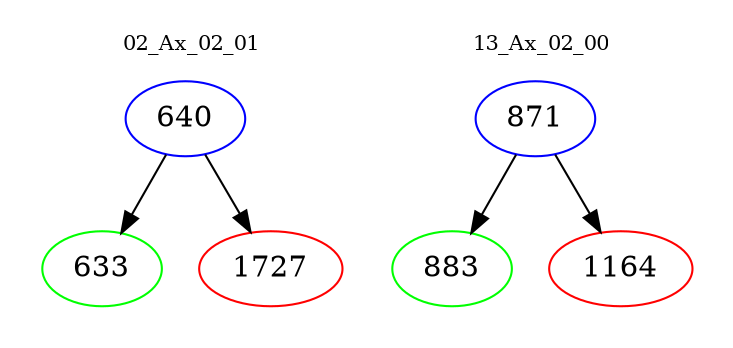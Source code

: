 digraph{
subgraph cluster_0 {
color = white
label = "02_Ax_02_01";
fontsize=10;
T0_640 [label="640", color="blue"]
T0_640 -> T0_633 [color="black"]
T0_633 [label="633", color="green"]
T0_640 -> T0_1727 [color="black"]
T0_1727 [label="1727", color="red"]
}
subgraph cluster_1 {
color = white
label = "13_Ax_02_00";
fontsize=10;
T1_871 [label="871", color="blue"]
T1_871 -> T1_883 [color="black"]
T1_883 [label="883", color="green"]
T1_871 -> T1_1164 [color="black"]
T1_1164 [label="1164", color="red"]
}
}
